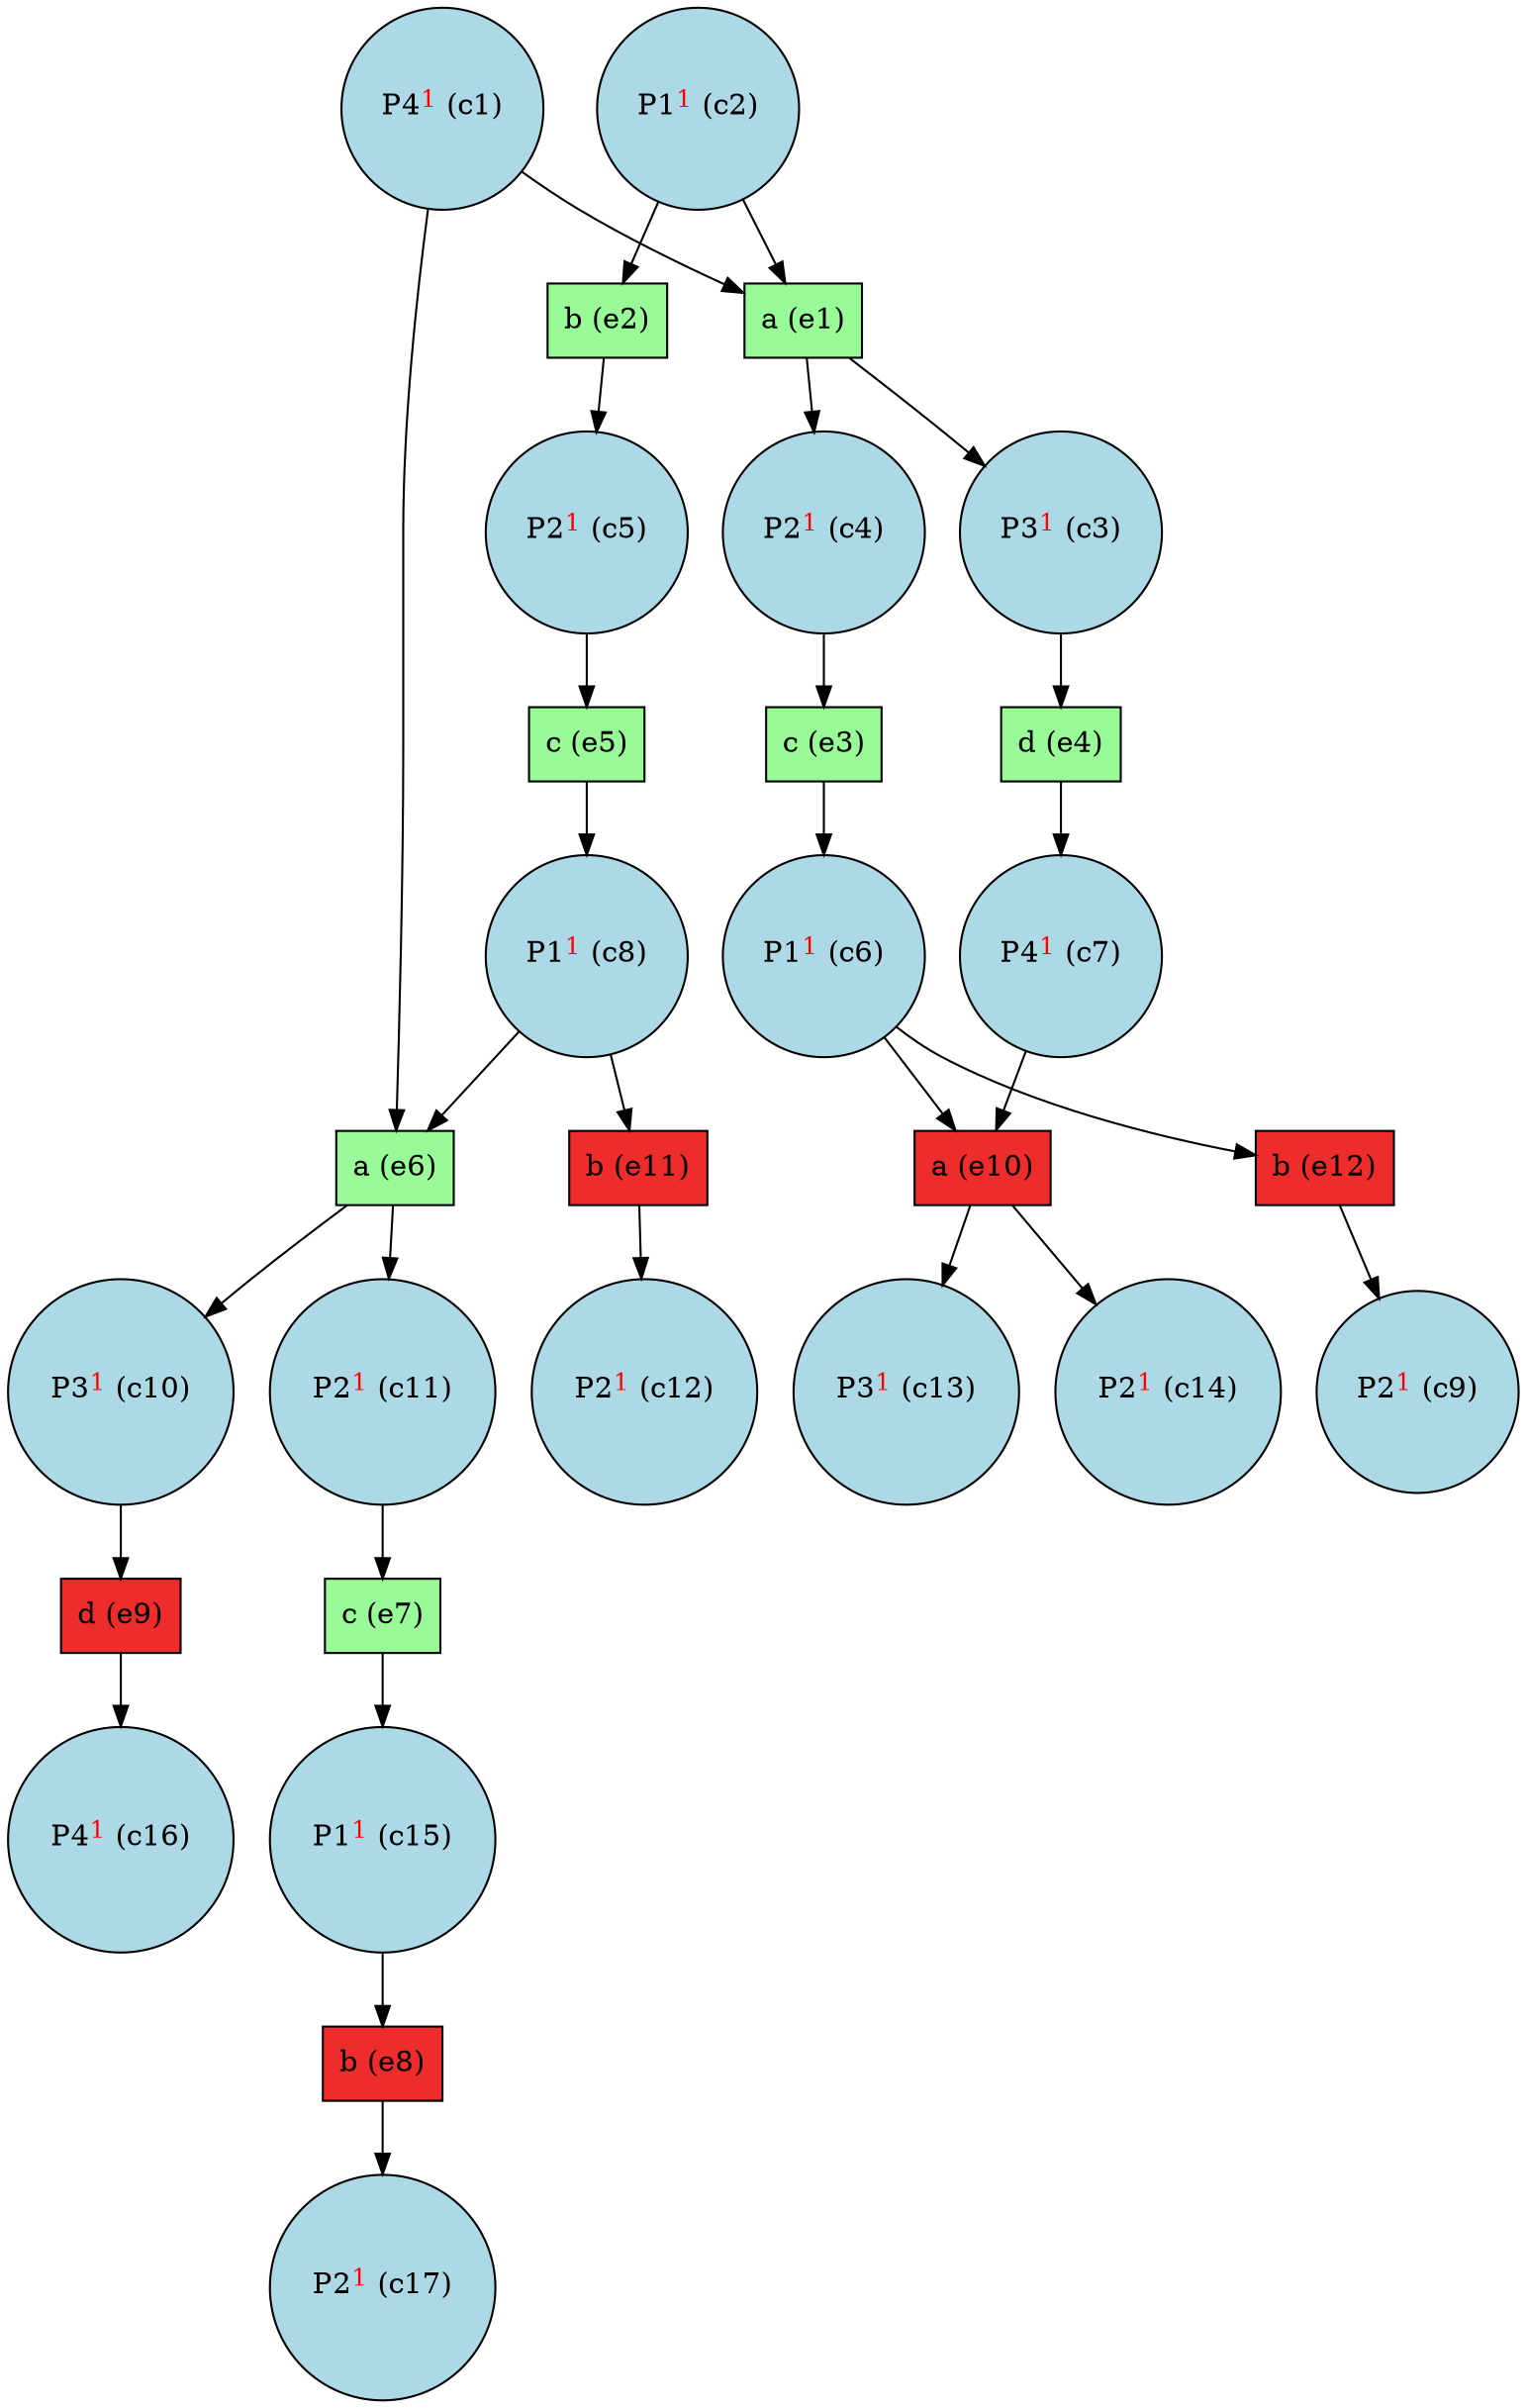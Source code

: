 digraph test {
  c1 -> e6;
  c1 -> e1;
  c2 -> e2;
  c2 -> e1;
  e1 -> c3;
  c3 -> e4;
  e1 -> c4;
  c4 -> e3;
  e2 -> c5;
  c5 -> e5;
  e3 -> c6;
  c6 -> e10;
  c6 -> e12;
  e4 -> c7;
  c7 -> e10;
  e5 -> c8;
  c8 -> e11;
  c8 -> e6;
  e12 -> c9;
  e6 -> c10;
  c10 -> e9;
  e6 -> c11;
  c11 -> e7;
  e11 -> c12;
  e10 -> c13;
  e10 -> c14;
  e7 -> c15;
  c15 -> e8;
  e9 -> c16;
  e8 -> c17;
  c1 [fillcolor=lightblue label= <P4<FONT COLOR="red"><SUP>1</SUP></FONT>&nbsp;(c1)> shape=circle style=filled];
  c2 [fillcolor=lightblue label= <P1<FONT COLOR="red"><SUP>1</SUP></FONT>&nbsp;(c2)> shape=circle style=filled];
  c3 [fillcolor=lightblue label= <P3<FONT COLOR="red"><SUP>1</SUP></FONT>&nbsp;(c3)> shape=circle style=filled];
  c4 [fillcolor=lightblue label= <P2<FONT COLOR="red"><SUP>1</SUP></FONT>&nbsp;(c4)> shape=circle style=filled];
  c5 [fillcolor=lightblue label= <P2<FONT COLOR="red"><SUP>1</SUP></FONT>&nbsp;(c5)> shape=circle style=filled];
  c6 [fillcolor=lightblue label= <P1<FONT COLOR="red"><SUP>1</SUP></FONT>&nbsp;(c6)> shape=circle style=filled];
  c7 [fillcolor=lightblue label= <P4<FONT COLOR="red"><SUP>1</SUP></FONT>&nbsp;(c7)> shape=circle style=filled];
  c8 [fillcolor=lightblue label= <P1<FONT COLOR="red"><SUP>1</SUP></FONT>&nbsp;(c8)> shape=circle style=filled];
  c9 [fillcolor=lightblue label= <P2<FONT COLOR="red"><SUP>1</SUP></FONT>&nbsp;(c9)> shape=circle style=filled];
  c10 [fillcolor=lightblue label= <P3<FONT COLOR="red"><SUP>1</SUP></FONT>&nbsp;(c10)> shape=circle style=filled];
  c11 [fillcolor=lightblue label= <P2<FONT COLOR="red"><SUP>1</SUP></FONT>&nbsp;(c11)> shape=circle style=filled];
  c12 [fillcolor=lightblue label= <P2<FONT COLOR="red"><SUP>1</SUP></FONT>&nbsp;(c12)> shape=circle style=filled];
  c13 [fillcolor=lightblue label= <P3<FONT COLOR="red"><SUP>1</SUP></FONT>&nbsp;(c13)> shape=circle style=filled];
  c14 [fillcolor=lightblue label= <P2<FONT COLOR="red"><SUP>1</SUP></FONT>&nbsp;(c14)> shape=circle style=filled];
  c15 [fillcolor=lightblue label= <P1<FONT COLOR="red"><SUP>1</SUP></FONT>&nbsp;(c15)> shape=circle style=filled];
  c16 [fillcolor=lightblue label= <P4<FONT COLOR="red"><SUP>1</SUP></FONT>&nbsp;(c16)> shape=circle style=filled];
  c17 [fillcolor=lightblue label= <P2<FONT COLOR="red"><SUP>1</SUP></FONT>&nbsp;(c17)> shape=circle style=filled];
  e1 [fillcolor=palegreen label="a (e1)" shape=box style=filled];
  e2 [fillcolor=palegreen label="b (e2)" shape=box style=filled];
  e3 [fillcolor=palegreen label="c (e3)" shape=box style=filled];
  e4 [fillcolor=palegreen label="d (e4)" shape=box style=filled];
  e5 [fillcolor=palegreen label="c (e5)" shape=box style=filled];
  e6 [fillcolor=palegreen label="a (e6)" shape=box style=filled];
  e7 [fillcolor=palegreen label="c (e7)" shape=box style=filled];
  e8 [fillcolor=firebrick2 label="b (e8)" shape=box style=filled];
  e9 [fillcolor=firebrick2 label="d (e9)" shape=box style=filled];
  e10 [fillcolor=firebrick2 label="a (e10)" shape=box style=filled];
  e11 [fillcolor=firebrick2 label="b (e11)" shape=box style=filled];
  e12 [fillcolor=firebrick2 label="b (e12)" shape=box style=filled];
}
